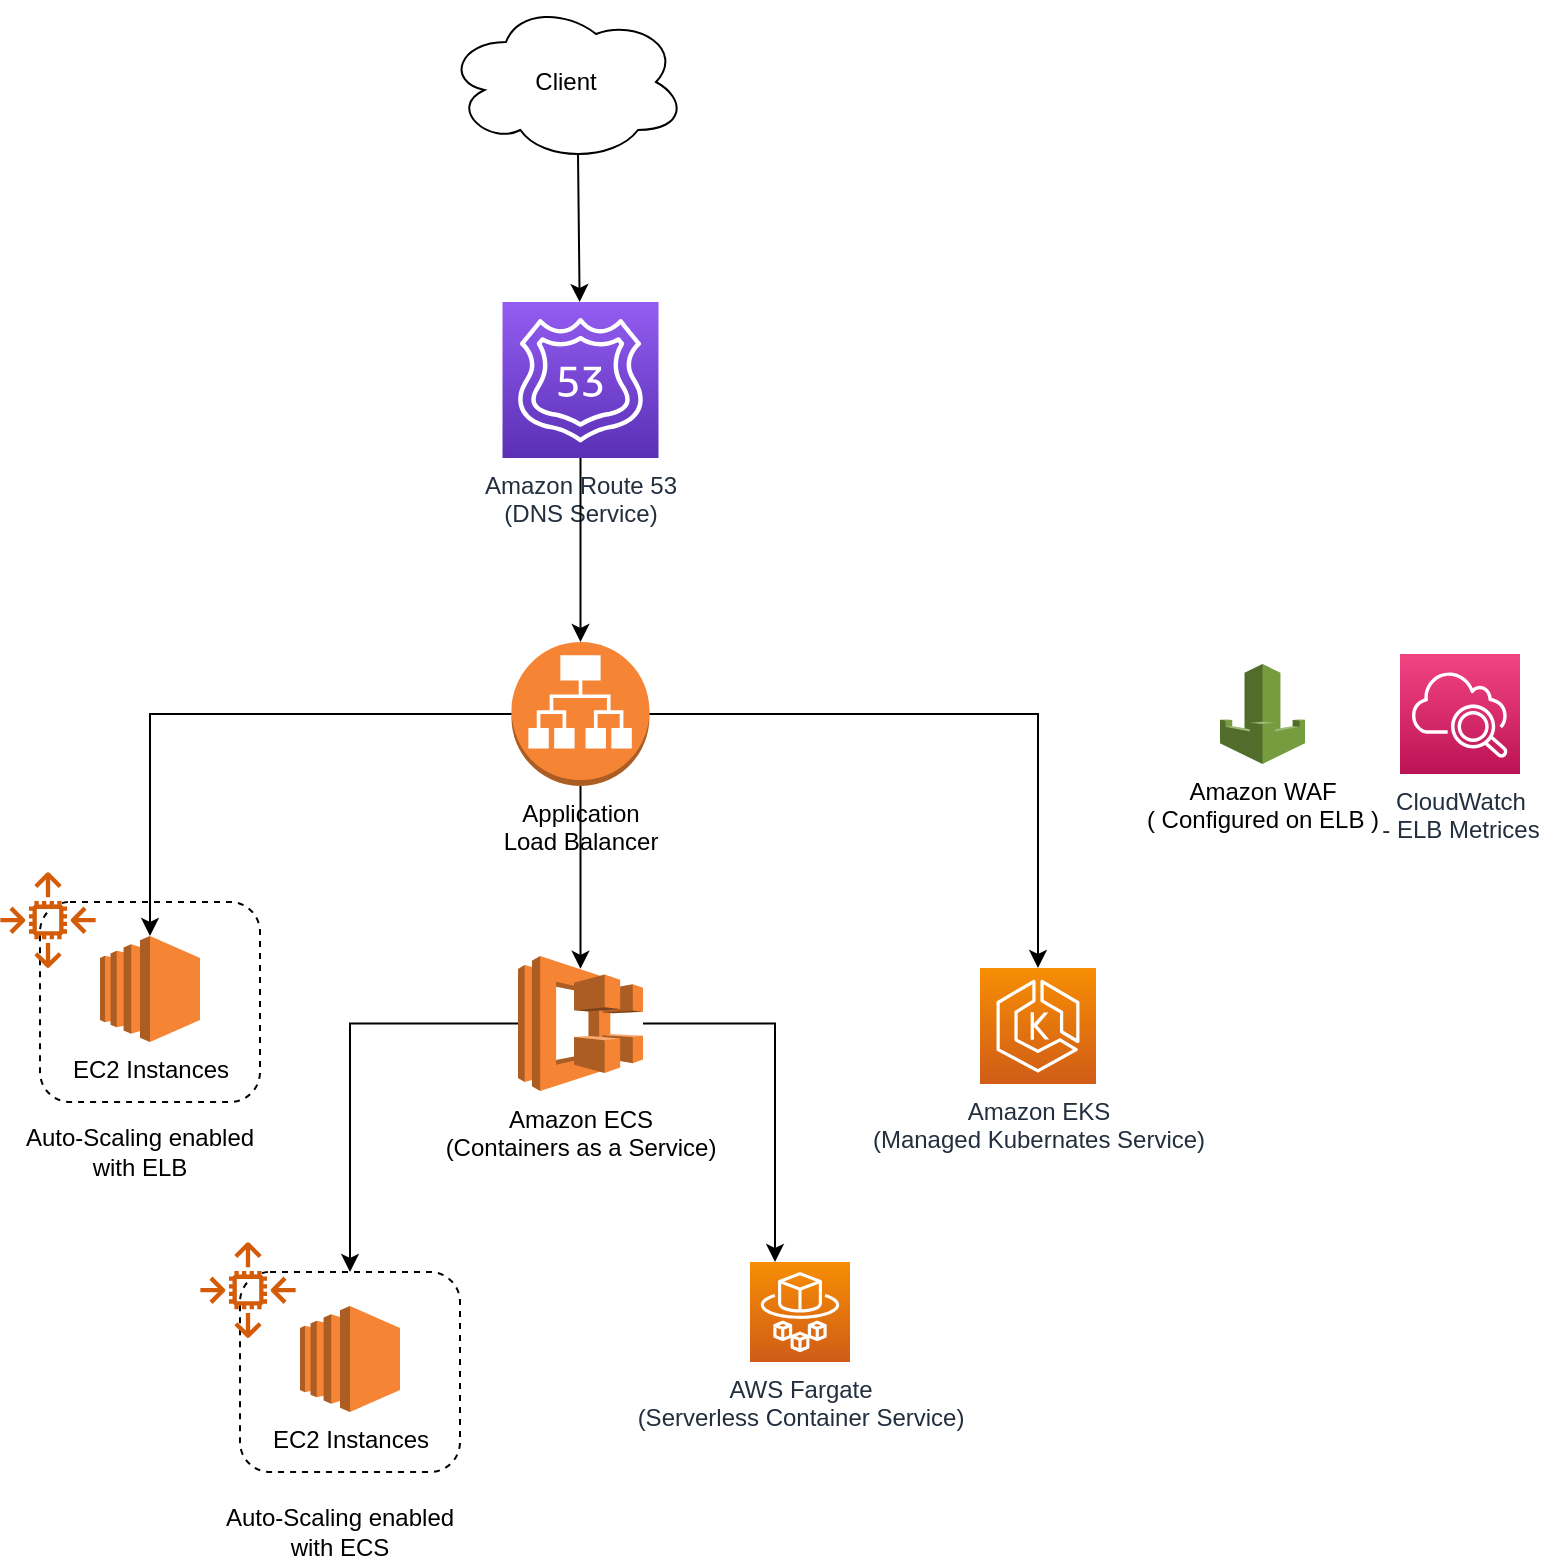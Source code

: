 <mxfile version="20.3.0" type="device"><diagram id="__ksJtK7-5MH5UrOOcdg" name="Page-1"><mxGraphModel dx="946" dy="1678" grid="1" gridSize="10" guides="1" tooltips="1" connect="1" arrows="1" fold="1" page="1" pageScale="1" pageWidth="850" pageHeight="1100" math="0" shadow="0"><root><mxCell id="0"/><mxCell id="1" parent="0"/><mxCell id="ycCjFc4vynSA3hbOtIFr-9" value="" style="rounded=1;whiteSpace=wrap;html=1;dashed=1;" parent="1" vertex="1"><mxGeometry x="70" y="440" width="110" height="100" as="geometry"/></mxCell><mxCell id="ycCjFc4vynSA3hbOtIFr-1" value="Client" style="ellipse;shape=cloud;whiteSpace=wrap;html=1;" parent="1" vertex="1"><mxGeometry x="273" y="-10" width="120" height="80" as="geometry"/></mxCell><mxCell id="ycCjFc4vynSA3hbOtIFr-2" value="Amazon Route 53&lt;br&gt;&lt;div&gt;(DNS Service)&lt;/div&gt;&lt;div&gt;&lt;br&gt;&lt;/div&gt;" style="sketch=0;points=[[0,0,0],[0.25,0,0],[0.5,0,0],[0.75,0,0],[1,0,0],[0,1,0],[0.25,1,0],[0.5,1,0],[0.75,1,0],[1,1,0],[0,0.25,0],[0,0.5,0],[0,0.75,0],[1,0.25,0],[1,0.5,0],[1,0.75,0]];outlineConnect=0;fontColor=#232F3E;gradientColor=#945DF2;gradientDirection=north;fillColor=#5A30B5;strokeColor=#ffffff;dashed=0;verticalLabelPosition=bottom;verticalAlign=top;align=center;html=1;fontSize=12;fontStyle=0;aspect=fixed;shape=mxgraph.aws4.resourceIcon;resIcon=mxgraph.aws4.route_53;" parent="1" vertex="1"><mxGeometry x="301.25" y="140" width="78" height="78" as="geometry"/></mxCell><mxCell id="ycCjFc4vynSA3hbOtIFr-3" value="" style="endArrow=classic;html=1;rounded=0;exitX=0.55;exitY=0.95;exitDx=0;exitDy=0;exitPerimeter=0;" parent="1" source="ycCjFc4vynSA3hbOtIFr-1" target="ycCjFc4vynSA3hbOtIFr-2" edge="1"><mxGeometry width="50" height="50" relative="1" as="geometry"><mxPoint x="400" y="310" as="sourcePoint"/><mxPoint x="450" y="160" as="targetPoint"/></mxGeometry></mxCell><mxCell id="ycCjFc4vynSA3hbOtIFr-5" value="&lt;span style=&quot;&quot;&gt;Application &lt;br&gt;Load Balancer&lt;/span&gt;" style="outlineConnect=0;dashed=0;verticalLabelPosition=bottom;verticalAlign=top;align=center;html=1;shape=mxgraph.aws3.application_load_balancer;fillColor=#F58534;gradientColor=none;" parent="1" vertex="1"><mxGeometry x="305.75" y="310" width="69" height="72" as="geometry"/></mxCell><mxCell id="ycCjFc4vynSA3hbOtIFr-6" value="" style="endArrow=classic;html=1;rounded=0;exitX=0.5;exitY=1;exitDx=0;exitDy=0;exitPerimeter=0;" parent="1" source="ycCjFc4vynSA3hbOtIFr-2" target="ycCjFc4vynSA3hbOtIFr-5" edge="1"><mxGeometry width="50" height="50" relative="1" as="geometry"><mxPoint x="400" y="310" as="sourcePoint"/><mxPoint x="450" y="260" as="targetPoint"/></mxGeometry></mxCell><mxCell id="ycCjFc4vynSA3hbOtIFr-7" value="EC2 Instances" style="outlineConnect=0;dashed=0;verticalLabelPosition=bottom;verticalAlign=top;align=center;html=1;shape=mxgraph.aws3.ec2;fillColor=#F58534;gradientColor=none;" parent="1" vertex="1"><mxGeometry x="100" y="457" width="50" height="53" as="geometry"/></mxCell><mxCell id="ycCjFc4vynSA3hbOtIFr-8" value="" style="endArrow=classic;html=1;rounded=0;exitX=0;exitY=0.5;exitDx=0;exitDy=0;exitPerimeter=0;entryX=0.5;entryY=0;entryDx=0;entryDy=0;entryPerimeter=0;edgeStyle=orthogonalEdgeStyle;" parent="1" source="ycCjFc4vynSA3hbOtIFr-5" target="ycCjFc4vynSA3hbOtIFr-7" edge="1"><mxGeometry width="50" height="50" relative="1" as="geometry"><mxPoint x="400" y="510" as="sourcePoint"/><mxPoint x="450" y="460" as="targetPoint"/></mxGeometry></mxCell><mxCell id="ycCjFc4vynSA3hbOtIFr-10" value="Auto-Scaling enabled with ELB" style="text;html=1;strokeColor=none;fillColor=none;align=center;verticalAlign=middle;whiteSpace=wrap;rounded=0;dashed=1;" parent="1" vertex="1"><mxGeometry x="50" y="550" width="140" height="30" as="geometry"/></mxCell><mxCell id="ycCjFc4vynSA3hbOtIFr-12" value="&lt;div&gt;CloudWatch &lt;br&gt;&lt;/div&gt;&lt;div&gt;- ELB Metrices&lt;/div&gt;" style="sketch=0;points=[[0,0,0],[0.25,0,0],[0.5,0,0],[0.75,0,0],[1,0,0],[0,1,0],[0.25,1,0],[0.5,1,0],[0.75,1,0],[1,1,0],[0,0.25,0],[0,0.5,0],[0,0.75,0],[1,0.25,0],[1,0.5,0],[1,0.75,0]];points=[[0,0,0],[0.25,0,0],[0.5,0,0],[0.75,0,0],[1,0,0],[0,1,0],[0.25,1,0],[0.5,1,0],[0.75,1,0],[1,1,0],[0,0.25,0],[0,0.5,0],[0,0.75,0],[1,0.25,0],[1,0.5,0],[1,0.75,0]];outlineConnect=0;fontColor=#232F3E;gradientColor=#F34482;gradientDirection=north;fillColor=#BC1356;strokeColor=#ffffff;dashed=0;verticalLabelPosition=bottom;verticalAlign=top;align=center;html=1;fontSize=12;fontStyle=0;aspect=fixed;shape=mxgraph.aws4.resourceIcon;resIcon=mxgraph.aws4.cloudwatch_2;" parent="1" vertex="1"><mxGeometry x="750" y="316" width="60" height="60" as="geometry"/></mxCell><mxCell id="ycCjFc4vynSA3hbOtIFr-13" value="&lt;div&gt;Amazon ECS&lt;br&gt;(Containers as a Service)&lt;/div&gt;" style="outlineConnect=0;dashed=0;verticalLabelPosition=bottom;verticalAlign=top;align=center;html=1;shape=mxgraph.aws3.ecs;fillColor=#F58534;gradientColor=none;" parent="1" vertex="1"><mxGeometry x="309" y="467" width="62.5" height="67.5" as="geometry"/></mxCell><mxCell id="ycCjFc4vynSA3hbOtIFr-15" value="" style="endArrow=classic;html=1;rounded=0;entryX=0.5;entryY=0.095;entryDx=0;entryDy=0;entryPerimeter=0;edgeStyle=orthogonalEdgeStyle;exitX=0.5;exitY=1;exitDx=0;exitDy=0;exitPerimeter=0;" parent="1" source="ycCjFc4vynSA3hbOtIFr-5" target="ycCjFc4vynSA3hbOtIFr-13" edge="1"><mxGeometry width="50" height="50" relative="1" as="geometry"><mxPoint x="455" y="390" as="sourcePoint"/><mxPoint x="450" y="430" as="targetPoint"/></mxGeometry></mxCell><mxCell id="ycCjFc4vynSA3hbOtIFr-19" value="AWS Fargate&lt;br&gt;(Serverless Container Service)" style="sketch=0;points=[[0,0,0],[0.25,0,0],[0.5,0,0],[0.75,0,0],[1,0,0],[0,1,0],[0.25,1,0],[0.5,1,0],[0.75,1,0],[1,1,0],[0,0.25,0],[0,0.5,0],[0,0.75,0],[1,0.25,0],[1,0.5,0],[1,0.75,0]];outlineConnect=0;fontColor=#232F3E;gradientColor=#F78E04;gradientDirection=north;fillColor=#D05C17;strokeColor=#ffffff;dashed=0;verticalLabelPosition=bottom;verticalAlign=top;align=center;html=1;fontSize=12;fontStyle=0;aspect=fixed;shape=mxgraph.aws4.resourceIcon;resIcon=mxgraph.aws4.fargate;" parent="1" vertex="1"><mxGeometry x="425" y="620" width="50" height="50" as="geometry"/></mxCell><mxCell id="ycCjFc4vynSA3hbOtIFr-20" value="" style="endArrow=classic;html=1;rounded=0;entryX=0.25;entryY=0;entryDx=0;entryDy=0;entryPerimeter=0;edgeStyle=orthogonalEdgeStyle;" parent="1" source="ycCjFc4vynSA3hbOtIFr-13" target="ycCjFc4vynSA3hbOtIFr-19" edge="1"><mxGeometry width="50" height="50" relative="1" as="geometry"><mxPoint x="400" y="530" as="sourcePoint"/><mxPoint x="450" y="480" as="targetPoint"/></mxGeometry></mxCell><mxCell id="ycCjFc4vynSA3hbOtIFr-21" value="" style="endArrow=classic;html=1;rounded=0;exitX=0;exitY=0.5;exitDx=0;exitDy=0;exitPerimeter=0;entryX=0.5;entryY=0;entryDx=0;entryDy=0;edgeStyle=orthogonalEdgeStyle;" parent="1" source="ycCjFc4vynSA3hbOtIFr-13" target="6FRFU7z1WeWDRtXIXzS8-1" edge="1"><mxGeometry width="50" height="50" relative="1" as="geometry"><mxPoint x="400" y="530" as="sourcePoint"/><mxPoint x="225" y="620" as="targetPoint"/></mxGeometry></mxCell><mxCell id="ycCjFc4vynSA3hbOtIFr-32" value="Amazon EKS&lt;br&gt;(Managed Kubernates Service)" style="sketch=0;points=[[0,0,0],[0.25,0,0],[0.5,0,0],[0.75,0,0],[1,0,0],[0,1,0],[0.25,1,0],[0.5,1,0],[0.75,1,0],[1,1,0],[0,0.25,0],[0,0.5,0],[0,0.75,0],[1,0.25,0],[1,0.5,0],[1,0.75,0]];outlineConnect=0;fontColor=#232F3E;gradientColor=#F78E04;gradientDirection=north;fillColor=#D05C17;strokeColor=#ffffff;dashed=0;verticalLabelPosition=bottom;verticalAlign=top;align=center;html=1;fontSize=12;fontStyle=0;aspect=fixed;shape=mxgraph.aws4.resourceIcon;resIcon=mxgraph.aws4.eks;" parent="1" vertex="1"><mxGeometry x="540" y="473" width="58" height="58" as="geometry"/></mxCell><mxCell id="ycCjFc4vynSA3hbOtIFr-33" value="" style="endArrow=classic;html=1;rounded=0;exitX=1;exitY=0.5;exitDx=0;exitDy=0;exitPerimeter=0;entryX=0.5;entryY=0;entryDx=0;entryDy=0;entryPerimeter=0;edgeStyle=orthogonalEdgeStyle;" parent="1" source="ycCjFc4vynSA3hbOtIFr-5" target="ycCjFc4vynSA3hbOtIFr-32" edge="1"><mxGeometry width="50" height="50" relative="1" as="geometry"><mxPoint x="370" y="460" as="sourcePoint"/><mxPoint x="420" y="410" as="targetPoint"/></mxGeometry></mxCell><mxCell id="ycCjFc4vynSA3hbOtIFr-35" value="&lt;div&gt;Amazon WAF &lt;br&gt;&lt;/div&gt;&lt;div&gt;( Configured on ELB )&lt;/div&gt;" style="outlineConnect=0;dashed=0;verticalLabelPosition=bottom;verticalAlign=top;align=center;html=1;shape=mxgraph.aws3.waf;fillColor=#759C3E;gradientColor=none;" parent="1" vertex="1"><mxGeometry x="660" y="321" width="42.5" height="50" as="geometry"/></mxCell><mxCell id="ycCjFc4vynSA3hbOtIFr-36" style="edgeStyle=orthogonalEdgeStyle;rounded=0;orthogonalLoop=1;jettySize=auto;html=1;exitX=0.5;exitY=1;exitDx=0;exitDy=0;exitPerimeter=0;" parent="1" source="ycCjFc4vynSA3hbOtIFr-12" target="ycCjFc4vynSA3hbOtIFr-12" edge="1"><mxGeometry relative="1" as="geometry"/></mxCell><mxCell id="GSoswMRioBumPXiffmeP-1" value="" style="sketch=0;outlineConnect=0;fontColor=#232F3E;gradientColor=none;fillColor=#D45B07;strokeColor=none;dashed=0;verticalLabelPosition=bottom;verticalAlign=top;align=center;html=1;fontSize=12;fontStyle=0;aspect=fixed;pointerEvents=1;shape=mxgraph.aws4.auto_scaling2;" parent="1" vertex="1"><mxGeometry x="50" y="425" width="48" height="48" as="geometry"/></mxCell><mxCell id="6FRFU7z1WeWDRtXIXzS8-1" value="" style="rounded=1;whiteSpace=wrap;html=1;dashed=1;" parent="1" vertex="1"><mxGeometry x="170" y="625" width="110" height="100" as="geometry"/></mxCell><mxCell id="6FRFU7z1WeWDRtXIXzS8-2" value="EC2 Instances" style="outlineConnect=0;dashed=0;verticalLabelPosition=bottom;verticalAlign=top;align=center;html=1;shape=mxgraph.aws3.ec2;fillColor=#F58534;gradientColor=none;" parent="1" vertex="1"><mxGeometry x="200" y="642" width="50" height="53" as="geometry"/></mxCell><mxCell id="6FRFU7z1WeWDRtXIXzS8-3" value="" style="sketch=0;outlineConnect=0;fontColor=#232F3E;gradientColor=none;fillColor=#D45B07;strokeColor=none;dashed=0;verticalLabelPosition=bottom;verticalAlign=top;align=center;html=1;fontSize=12;fontStyle=0;aspect=fixed;pointerEvents=1;shape=mxgraph.aws4.auto_scaling2;" parent="1" vertex="1"><mxGeometry x="150" y="610" width="48" height="48" as="geometry"/></mxCell><mxCell id="6FRFU7z1WeWDRtXIXzS8-4" value="Auto-Scaling enabled with ECS" style="text;html=1;strokeColor=none;fillColor=none;align=center;verticalAlign=middle;whiteSpace=wrap;rounded=0;dashed=1;" parent="1" vertex="1"><mxGeometry x="150" y="740" width="140" height="30" as="geometry"/></mxCell></root></mxGraphModel></diagram></mxfile>